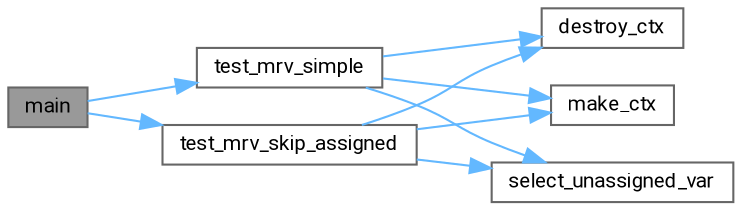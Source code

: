 digraph "main"
{
 // LATEX_PDF_SIZE
  bgcolor="transparent";
  edge [fontname=Roboto,fontsize=10,labelfontname=Roboto,labelfontsize=10];
  node [fontname=Roboto,fontsize=10,shape=box,height=0.2,width=0.4];
  rankdir="LR";
  Node1 [id="Node000001",label="main",height=0.2,width=0.4,color="gray40", fillcolor="grey60", style="filled", fontcolor="black",tooltip=" "];
  Node1 -> Node2 [id="edge1_Node000001_Node000002",color="steelblue1",style="solid",tooltip=" "];
  Node2 [id="Node000002",label="test_mrv_simple",height=0.2,width=0.4,color="grey40", fillcolor="white", style="filled",URL="$test-select-unassigned-var_8c.html#abd1084a4ba75b3e0e2f222dc15cdbec8",tooltip=" "];
  Node2 -> Node3 [id="edge2_Node000002_Node000003",color="steelblue1",style="solid",tooltip=" "];
  Node3 [id="Node000003",label="destroy_ctx",height=0.2,width=0.4,color="grey40", fillcolor="white", style="filled",URL="$test-select-unassigned-var_8c.html#aebc07e8d23c3dfb50987857e7c1ac669",tooltip=" "];
  Node2 -> Node4 [id="edge3_Node000002_Node000004",color="steelblue1",style="solid",tooltip=" "];
  Node4 [id="Node000004",label="make_ctx",height=0.2,width=0.4,color="grey40", fillcolor="white", style="filled",URL="$test-select-unassigned-var_8c.html#a780b011a9c1a532f4f65d0d1a9d09105",tooltip=" "];
  Node2 -> Node5 [id="edge4_Node000002_Node000005",color="steelblue1",style="solid",tooltip=" "];
  Node5 [id="Node000005",label="select_unassigned_var",height=0.2,width=0.4,color="grey40", fillcolor="white", style="filled",URL="$heuristics_8c.html#a934ee1c54ecdfa65b205d3f9888e38de",tooltip="Implements the Minimum Remaining Values (MRV) heuristic for variable selection."];
  Node1 -> Node6 [id="edge5_Node000001_Node000006",color="steelblue1",style="solid",tooltip=" "];
  Node6 [id="Node000006",label="test_mrv_skip_assigned",height=0.2,width=0.4,color="grey40", fillcolor="white", style="filled",URL="$test-select-unassigned-var_8c.html#ade408e9a4302addb0a1986d2b9b5e039",tooltip=" "];
  Node6 -> Node3 [id="edge6_Node000006_Node000003",color="steelblue1",style="solid",tooltip=" "];
  Node6 -> Node4 [id="edge7_Node000006_Node000004",color="steelblue1",style="solid",tooltip=" "];
  Node6 -> Node5 [id="edge8_Node000006_Node000005",color="steelblue1",style="solid",tooltip=" "];
}
